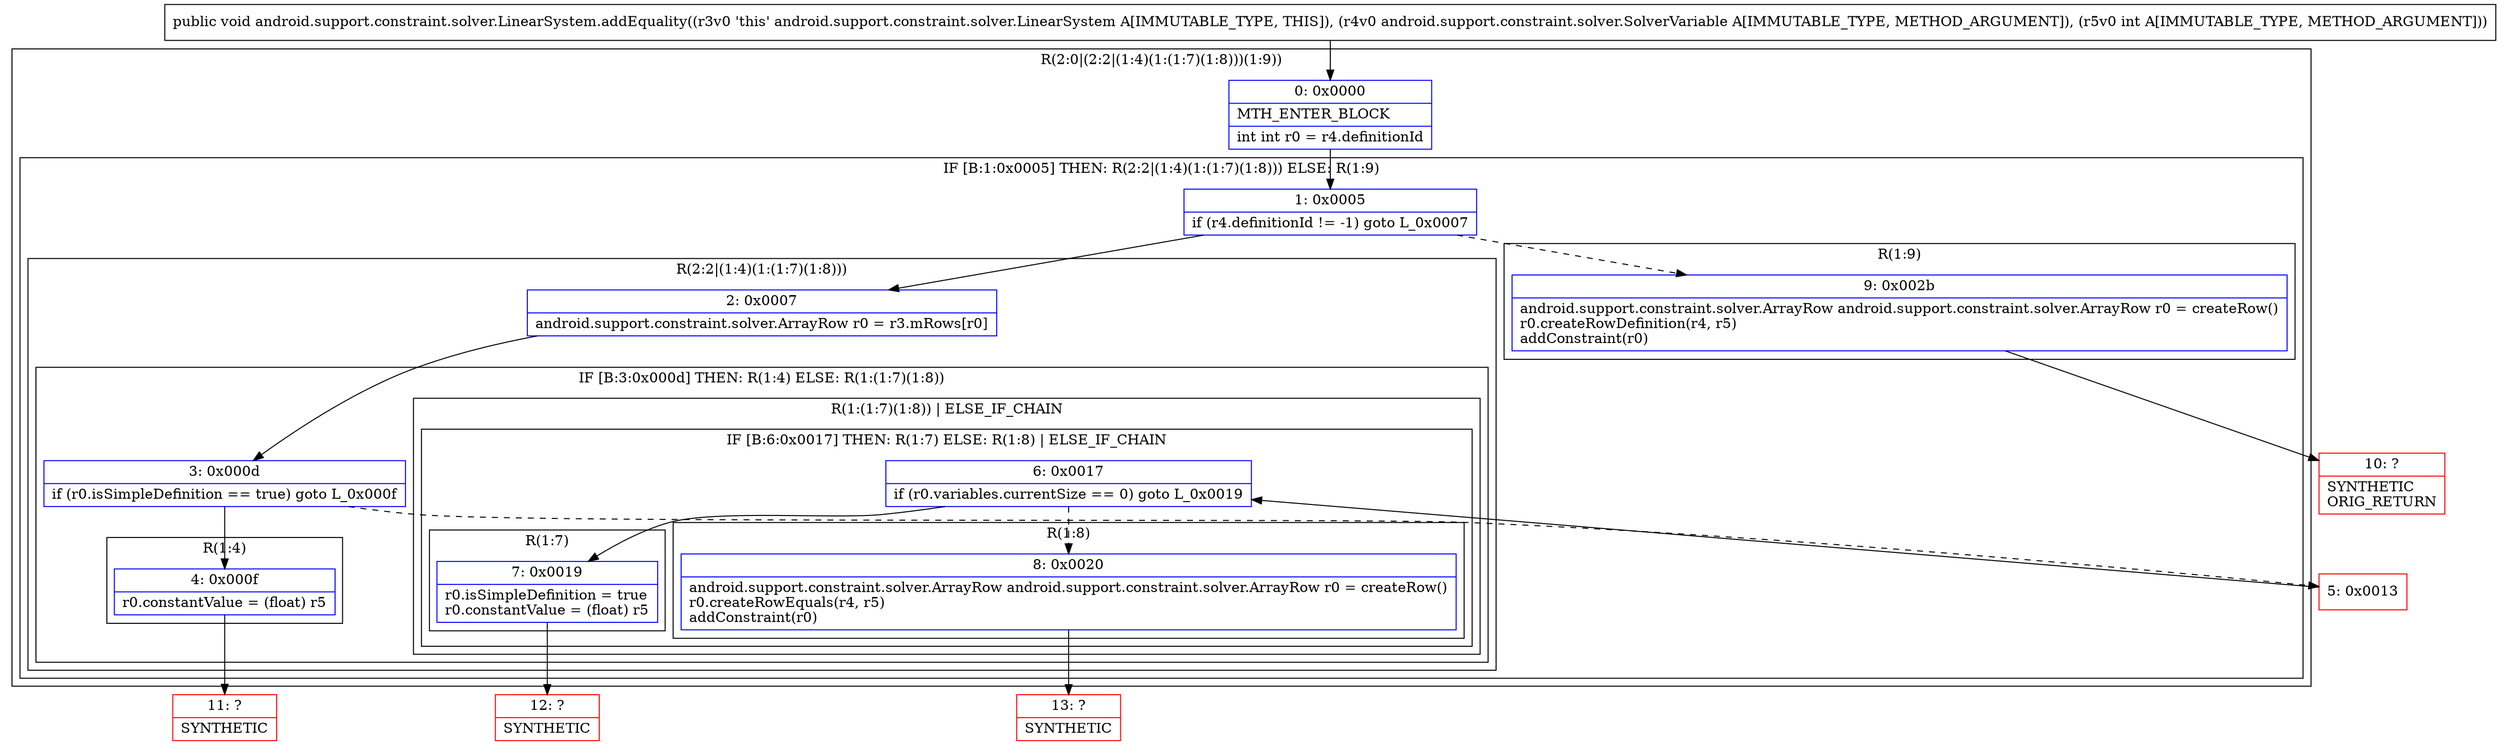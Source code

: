 digraph "CFG forandroid.support.constraint.solver.LinearSystem.addEquality(Landroid\/support\/constraint\/solver\/SolverVariable;I)V" {
subgraph cluster_Region_1142877589 {
label = "R(2:0|(2:2|(1:4)(1:(1:7)(1:8)))(1:9))";
node [shape=record,color=blue];
Node_0 [shape=record,label="{0\:\ 0x0000|MTH_ENTER_BLOCK\l|int int r0 = r4.definitionId\l}"];
subgraph cluster_IfRegion_648733781 {
label = "IF [B:1:0x0005] THEN: R(2:2|(1:4)(1:(1:7)(1:8))) ELSE: R(1:9)";
node [shape=record,color=blue];
Node_1 [shape=record,label="{1\:\ 0x0005|if (r4.definitionId != \-1) goto L_0x0007\l}"];
subgraph cluster_Region_1558902469 {
label = "R(2:2|(1:4)(1:(1:7)(1:8)))";
node [shape=record,color=blue];
Node_2 [shape=record,label="{2\:\ 0x0007|android.support.constraint.solver.ArrayRow r0 = r3.mRows[r0]\l}"];
subgraph cluster_IfRegion_1184610088 {
label = "IF [B:3:0x000d] THEN: R(1:4) ELSE: R(1:(1:7)(1:8))";
node [shape=record,color=blue];
Node_3 [shape=record,label="{3\:\ 0x000d|if (r0.isSimpleDefinition == true) goto L_0x000f\l}"];
subgraph cluster_Region_1977255979 {
label = "R(1:4)";
node [shape=record,color=blue];
Node_4 [shape=record,label="{4\:\ 0x000f|r0.constantValue = (float) r5\l}"];
}
subgraph cluster_Region_1949687990 {
label = "R(1:(1:7)(1:8)) | ELSE_IF_CHAIN\l";
node [shape=record,color=blue];
subgraph cluster_IfRegion_2114782347 {
label = "IF [B:6:0x0017] THEN: R(1:7) ELSE: R(1:8) | ELSE_IF_CHAIN\l";
node [shape=record,color=blue];
Node_6 [shape=record,label="{6\:\ 0x0017|if (r0.variables.currentSize == 0) goto L_0x0019\l}"];
subgraph cluster_Region_758428896 {
label = "R(1:7)";
node [shape=record,color=blue];
Node_7 [shape=record,label="{7\:\ 0x0019|r0.isSimpleDefinition = true\lr0.constantValue = (float) r5\l}"];
}
subgraph cluster_Region_915235993 {
label = "R(1:8)";
node [shape=record,color=blue];
Node_8 [shape=record,label="{8\:\ 0x0020|android.support.constraint.solver.ArrayRow android.support.constraint.solver.ArrayRow r0 = createRow()\lr0.createRowEquals(r4, r5)\laddConstraint(r0)\l}"];
}
}
}
}
}
subgraph cluster_Region_2047163887 {
label = "R(1:9)";
node [shape=record,color=blue];
Node_9 [shape=record,label="{9\:\ 0x002b|android.support.constraint.solver.ArrayRow android.support.constraint.solver.ArrayRow r0 = createRow()\lr0.createRowDefinition(r4, r5)\laddConstraint(r0)\l}"];
}
}
}
Node_5 [shape=record,color=red,label="{5\:\ 0x0013}"];
Node_10 [shape=record,color=red,label="{10\:\ ?|SYNTHETIC\lORIG_RETURN\l}"];
Node_11 [shape=record,color=red,label="{11\:\ ?|SYNTHETIC\l}"];
Node_12 [shape=record,color=red,label="{12\:\ ?|SYNTHETIC\l}"];
Node_13 [shape=record,color=red,label="{13\:\ ?|SYNTHETIC\l}"];
MethodNode[shape=record,label="{public void android.support.constraint.solver.LinearSystem.addEquality((r3v0 'this' android.support.constraint.solver.LinearSystem A[IMMUTABLE_TYPE, THIS]), (r4v0 android.support.constraint.solver.SolverVariable A[IMMUTABLE_TYPE, METHOD_ARGUMENT]), (r5v0 int A[IMMUTABLE_TYPE, METHOD_ARGUMENT])) }"];
MethodNode -> Node_0;
Node_0 -> Node_1;
Node_1 -> Node_2;
Node_1 -> Node_9[style=dashed];
Node_2 -> Node_3;
Node_3 -> Node_4;
Node_3 -> Node_5[style=dashed];
Node_4 -> Node_11;
Node_6 -> Node_7;
Node_6 -> Node_8[style=dashed];
Node_7 -> Node_12;
Node_8 -> Node_13;
Node_9 -> Node_10;
Node_5 -> Node_6;
}

